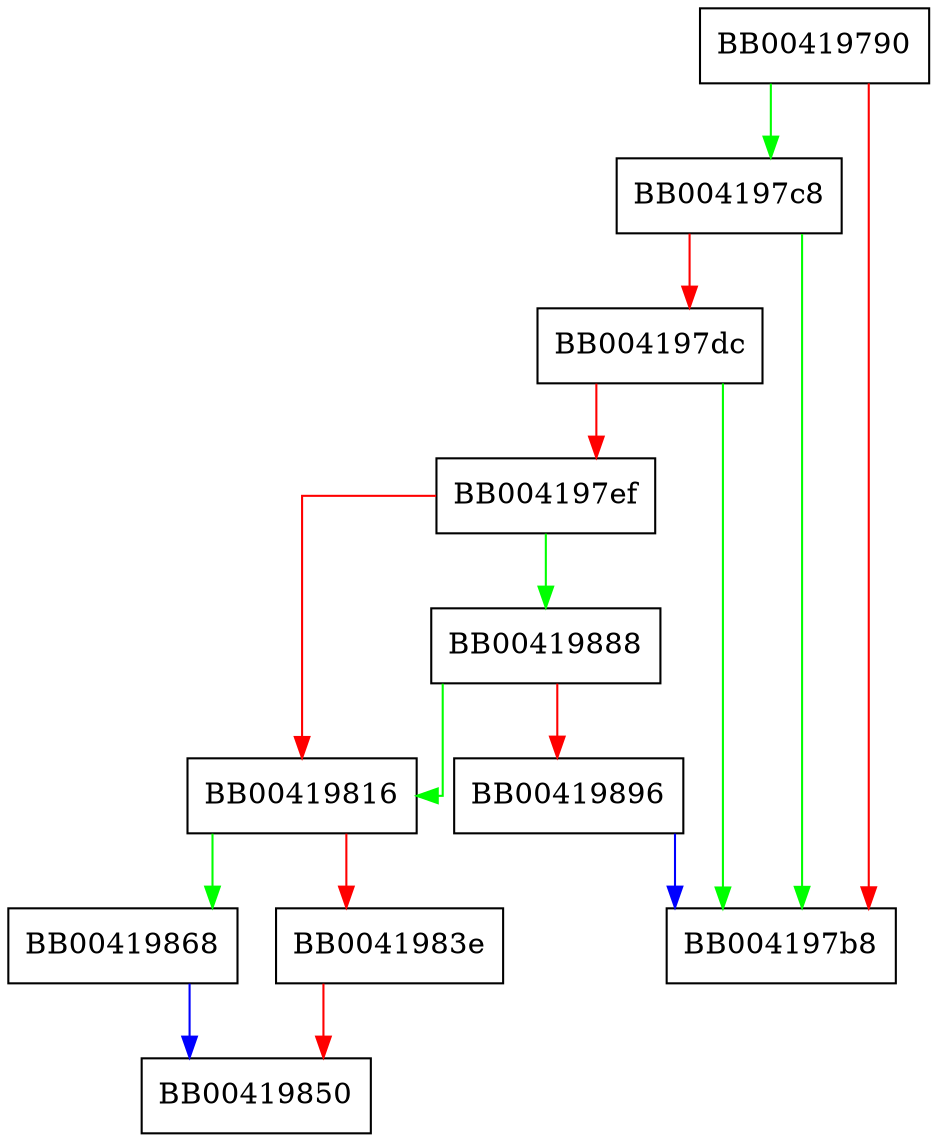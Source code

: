digraph show_digests {
  node [shape="box"];
  graph [splines=ortho];
  BB00419790 -> BB004197c8 [color="green"];
  BB00419790 -> BB004197b8 [color="red"];
  BB004197c8 -> BB004197b8 [color="green"];
  BB004197c8 -> BB004197dc [color="red"];
  BB004197dc -> BB004197b8 [color="green"];
  BB004197dc -> BB004197ef [color="red"];
  BB004197ef -> BB00419888 [color="green"];
  BB004197ef -> BB00419816 [color="red"];
  BB00419816 -> BB00419868 [color="green"];
  BB00419816 -> BB0041983e [color="red"];
  BB0041983e -> BB00419850 [color="red"];
  BB00419868 -> BB00419850 [color="blue"];
  BB00419888 -> BB00419816 [color="green"];
  BB00419888 -> BB00419896 [color="red"];
  BB00419896 -> BB004197b8 [color="blue"];
}